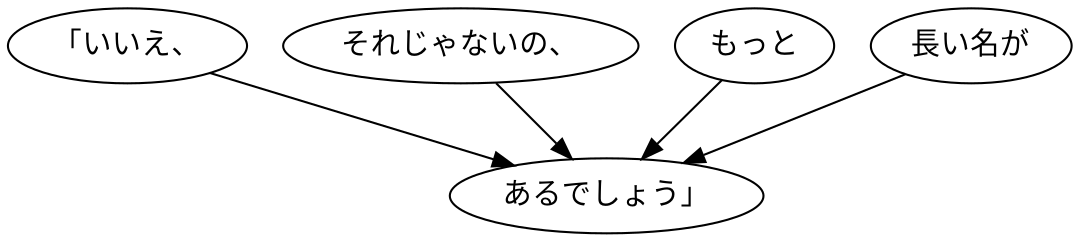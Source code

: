 digraph graph3027 {
	node0 [label="「いいえ、"];
	node1 [label="それじゃないの、"];
	node2 [label="もっと"];
	node3 [label="長い名が"];
	node4 [label="あるでしょう」"];
	node0 -> node4;
	node1 -> node4;
	node2 -> node4;
	node3 -> node4;
}
